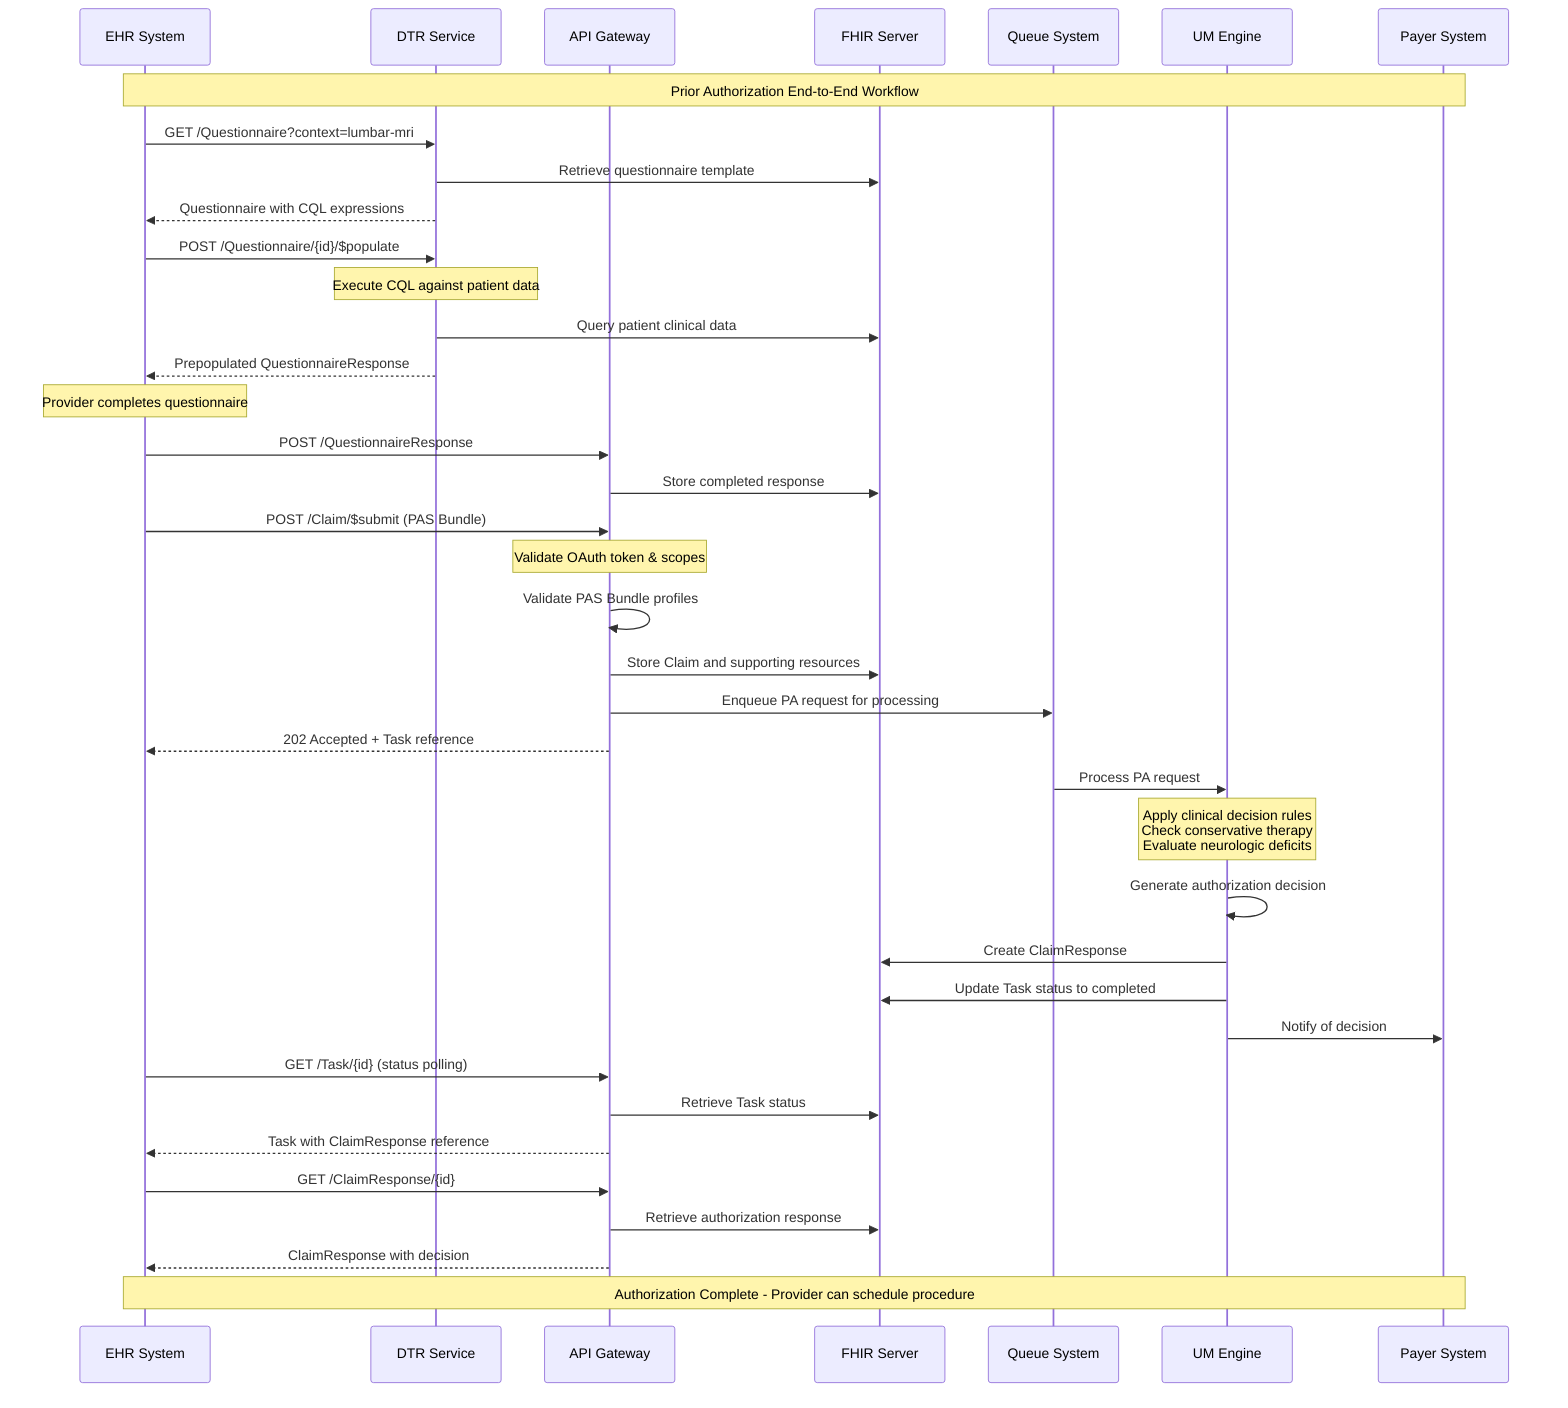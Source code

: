 sequenceDiagram
    participant EHR as EHR System
    participant DTR as DTR Service
    participant API as API Gateway
    participant FHIR as FHIR Server
    participant Queue as Queue System
    participant UM as UM Engine
    participant Payer as Payer System

    Note over EHR, Payer: Prior Authorization End-to-End Workflow

    %% DTR Phase - Documentation Collection
    EHR->>DTR: GET /Questionnaire?context=lumbar-mri
    DTR->>FHIR: Retrieve questionnaire template
    DTR-->>EHR: Questionnaire with CQL expressions

    EHR->>DTR: POST /Questionnaire/{id}/$populate
    Note over DTR: Execute CQL against patient data
    DTR->>FHIR: Query patient clinical data
    DTR-->>EHR: Prepopulated QuestionnaireResponse

    Note over EHR: Provider completes questionnaire
    EHR->>API: POST /QuestionnaireResponse
    API->>FHIR: Store completed response

    %% PAS Phase - Authorization Request
    EHR->>API: POST /Claim/$submit (PAS Bundle)
    Note over API: Validate OAuth token & scopes
    API->>API: Validate PAS Bundle profiles
    API->>FHIR: Store Claim and supporting resources
    API->>Queue: Enqueue PA request for processing
    API-->>EHR: 202 Accepted + Task reference

    %% Background Processing
    Queue->>UM: Process PA request
    Note over UM: Apply clinical decision rules<br/>Check conservative therapy<br/>Evaluate neurologic deficits
    UM->>UM: Generate authorization decision
    UM->>FHIR: Create ClaimResponse
    UM->>FHIR: Update Task status to completed
    UM->>Payer: Notify of decision

    %% Status Polling
    EHR->>API: GET /Task/{id} (status polling)
    API->>FHIR: Retrieve Task status
    API-->>EHR: Task with ClaimResponse reference

    %% Response Retrieval
    EHR->>API: GET /ClaimResponse/{id}
    API->>FHIR: Retrieve authorization response
    API-->>EHR: ClaimResponse with decision

    Note over EHR, Payer: Authorization Complete - Provider can schedule procedure